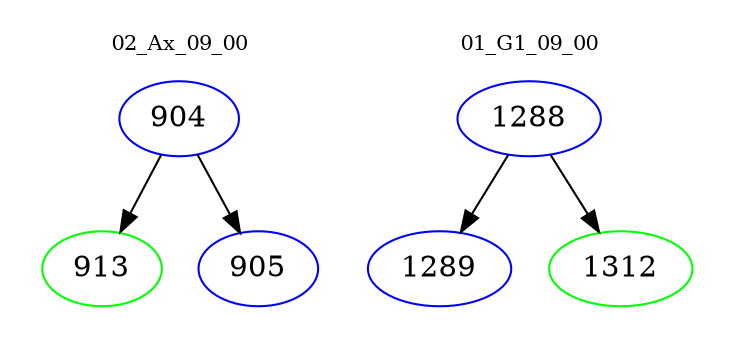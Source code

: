 digraph{
subgraph cluster_0 {
color = white
label = "02_Ax_09_00";
fontsize=10;
T0_904 [label="904", color="blue"]
T0_904 -> T0_913 [color="black"]
T0_913 [label="913", color="green"]
T0_904 -> T0_905 [color="black"]
T0_905 [label="905", color="blue"]
}
subgraph cluster_1 {
color = white
label = "01_G1_09_00";
fontsize=10;
T1_1288 [label="1288", color="blue"]
T1_1288 -> T1_1289 [color="black"]
T1_1289 [label="1289", color="blue"]
T1_1288 -> T1_1312 [color="black"]
T1_1312 [label="1312", color="green"]
}
}
